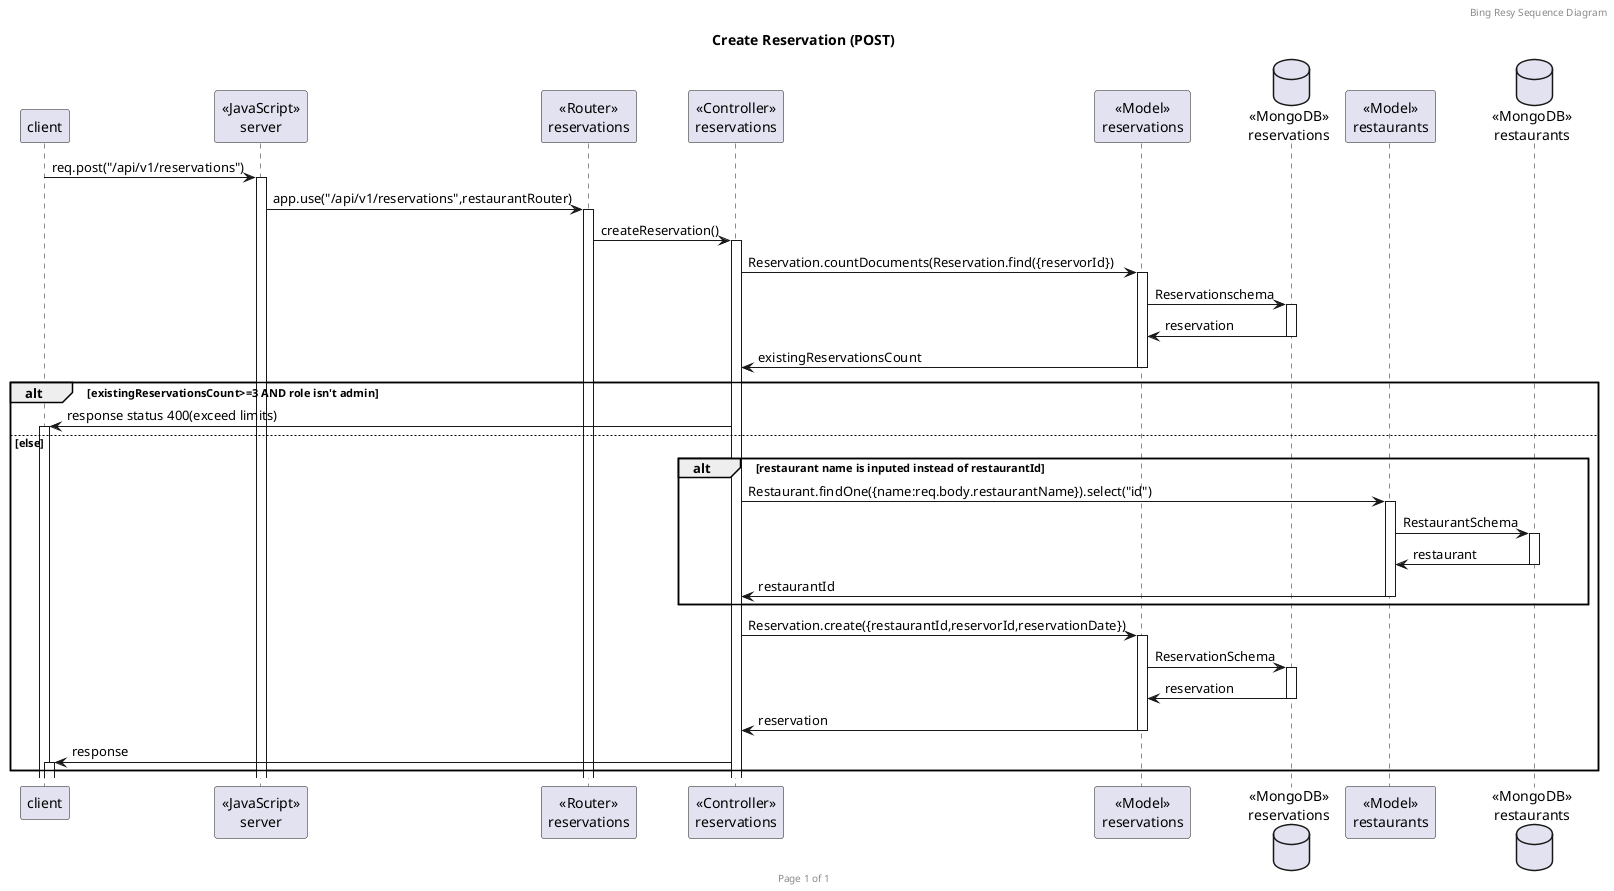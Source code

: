 @startuml

header Bing Resy Sequence Diagram
footer Page %page% of %lastpage%
title "Create Reservation (POST)"

participant "client" as client
participant "<<JavaScript>>\nserver" as server
participant "<<Router>>\nreservations" as reservationsRouter
participant "<<Controller>>\nreservations" as reservationsController
participant "<<Model>>\nreservations" as reservationsModel
database "<<MongoDB>>\nreservations" as reservationsDatabase
participant "<<Model>>\nrestaurants" as restaurantsModel
database "<<MongoDB>>\nrestaurants" as restaurantsDatabase

client -> server ++: req.post("/api/v1/reservations")
server -> reservationsRouter ++: app.use("/api/v1/reservations",restaurantRouter)
reservationsRouter -> reservationsController ++: createReservation()
reservationsController -> reservationsModel ++: Reservation.countDocuments(Reservation.find({reservorId})
reservationsModel -> reservationsDatabase ++:Reservationschema
reservationsDatabase -> reservationsModel --:reservation
reservationsModel -> reservationsController --: existingReservationsCount
alt existingReservationsCount>=3 AND role isn't admin
    reservationsController -> client ++:response status 400(exceed limits)
else else
    alt restaurant name is inputed instead of restaurantId
        reservationsController -> restaurantsModel ++:Restaurant.findOne({name:req.body.restaurantName}).select("id")
        restaurantsModel -> restaurantsDatabase ++: RestaurantSchema
        restaurantsDatabase -> restaurantsModel --: restaurant
        restaurantsModel -> reservationsController --: restaurantId
    end
    reservationsController -> reservationsModel ++: Reservation.create({restaurantId,reservorId,reservationDate})
    reservationsModel -> reservationsDatabase ++: ReservationSchema
    reservationsDatabase -> reservationsModel --: reservation
    reservationsModel -> reservationsController --: reservation
    reservationsController -> client ++:response
end

@enduml